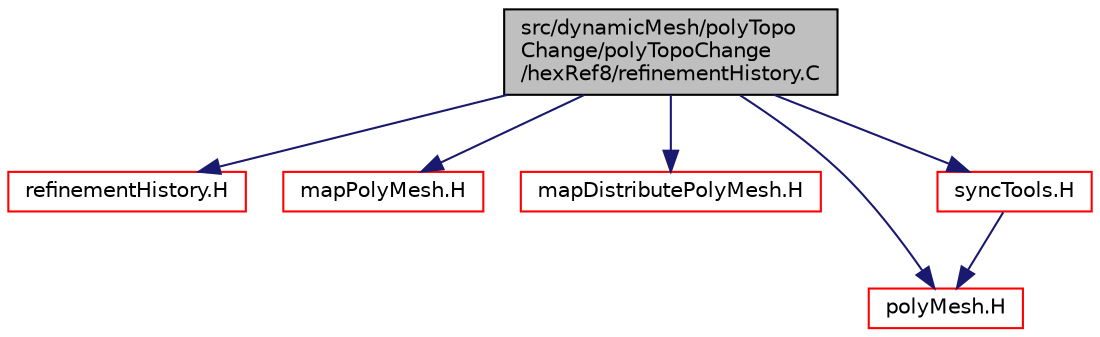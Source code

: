 digraph "src/dynamicMesh/polyTopoChange/polyTopoChange/hexRef8/refinementHistory.C"
{
  bgcolor="transparent";
  edge [fontname="Helvetica",fontsize="10",labelfontname="Helvetica",labelfontsize="10"];
  node [fontname="Helvetica",fontsize="10",shape=record];
  Node0 [label="src/dynamicMesh/polyTopo\lChange/polyTopoChange\l/hexRef8/refinementHistory.C",height=0.2,width=0.4,color="black", fillcolor="grey75", style="filled", fontcolor="black"];
  Node0 -> Node1 [color="midnightblue",fontsize="10",style="solid",fontname="Helvetica"];
  Node1 [label="refinementHistory.H",height=0.2,width=0.4,color="red",URL="$a00767.html"];
  Node0 -> Node104 [color="midnightblue",fontsize="10",style="solid",fontname="Helvetica"];
  Node104 [label="mapPolyMesh.H",height=0.2,width=0.4,color="red",URL="$a12365.html"];
  Node0 -> Node157 [color="midnightblue",fontsize="10",style="solid",fontname="Helvetica"];
  Node157 [label="mapDistributePolyMesh.H",height=0.2,width=0.4,color="red",URL="$a12353.html"];
  Node0 -> Node196 [color="midnightblue",fontsize="10",style="solid",fontname="Helvetica"];
  Node196 [label="polyMesh.H",height=0.2,width=0.4,color="red",URL="$a12398.html"];
  Node0 -> Node254 [color="midnightblue",fontsize="10",style="solid",fontname="Helvetica"];
  Node254 [label="syncTools.H",height=0.2,width=0.4,color="red",URL="$a12536.html"];
  Node254 -> Node196 [color="midnightblue",fontsize="10",style="solid",fontname="Helvetica"];
}
